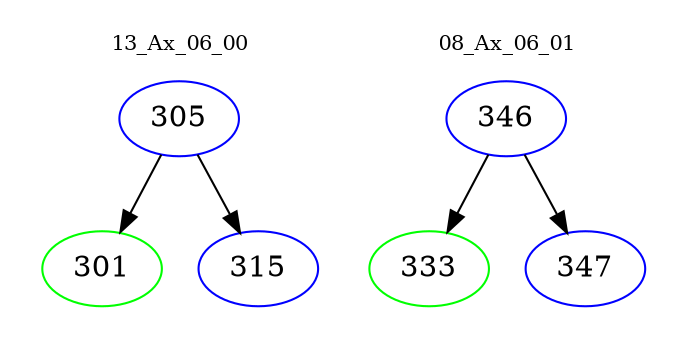 digraph{
subgraph cluster_0 {
color = white
label = "13_Ax_06_00";
fontsize=10;
T0_305 [label="305", color="blue"]
T0_305 -> T0_301 [color="black"]
T0_301 [label="301", color="green"]
T0_305 -> T0_315 [color="black"]
T0_315 [label="315", color="blue"]
}
subgraph cluster_1 {
color = white
label = "08_Ax_06_01";
fontsize=10;
T1_346 [label="346", color="blue"]
T1_346 -> T1_333 [color="black"]
T1_333 [label="333", color="green"]
T1_346 -> T1_347 [color="black"]
T1_347 [label="347", color="blue"]
}
}
